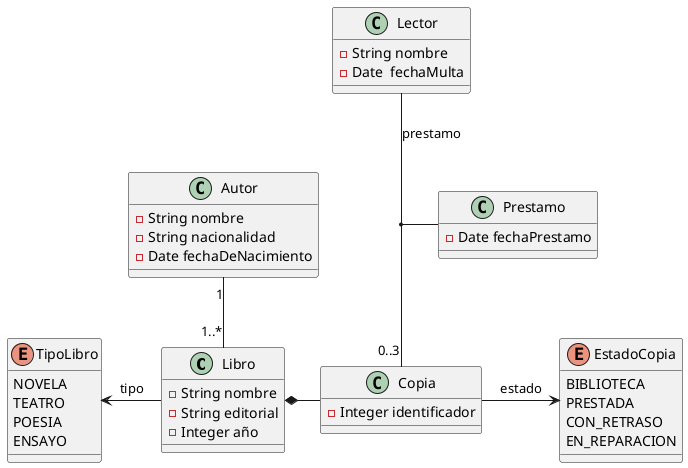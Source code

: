 @startuml Modelo de datos de Biblioteca


class Libro {
    - String nombre
    - String editorial
    - Integer año
}

enum TipoLibro{
    NOVELA
    TEATRO
    POESIA
    ENSAYO
}

class Autor{
    - String nombre
    - String nacionalidad
    - Date fechaDeNacimiento
}

class Copia{
    - Integer identificador

}

enum EstadoCopia {
    BIBLIOTECA 
    PRESTADA 
    CON_RETRASO
    EN_REPARACION
}

class Lector {   
    - String nombre
    - Date  fechaMulta
}

class Prestamo {
    - Date fechaPrestamo
}


Libro -left-> TipoLibro : tipo
Autor "1" -- "1..*" Libro  
Copia -right-> EstadoCopia : estado
Libro *-right- Copia
Lector -- "0..3" Copia : prestamo
(Lector, Copia) -- Prestamo

@enduml